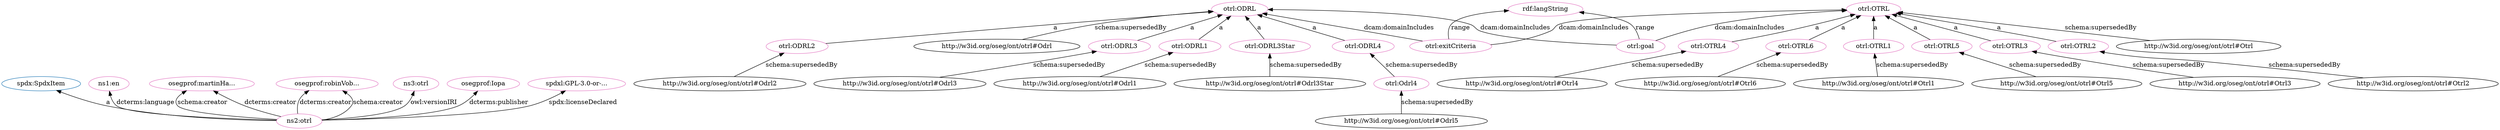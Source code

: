 digraph G {
  rankdir=BT
  node[height=.3]
"http://spdx.org/rdf/terms#SpdxItem" [fillcolor="#1f77b4" color="#1f77b4" label="spdx:SpdxItem"]
"http://w3id.org/oseg/ont/otrl#ODRL" [fillcolor="#1f77b4" color="#1f77b4" label="otrl:ODRL"]
"http://w3id.org/oseg/ont/otrl#OTRL" [fillcolor="#1f77b4" color="#1f77b4" label="otrl:OTRL"]
"http://w3id.org/oseg/ont/otrl#goal" [fillcolor="#e377c2" color="#e377c2" label="otrl:goal"]
"http://w3id.org/oseg/ont/otrl#OTRL4" [fillcolor="#e377c2" color="#e377c2" label="otrl:OTRL4"]
"http://w3id.org/oseg/ont/otrl#OTRL6" [fillcolor="#e377c2" color="#e377c2" label="otrl:OTRL6"]
"http://id.loc.gov/vocabulary/iso639-1/en" [fillcolor="#e377c2" color="#e377c2" label="ns1:en"]
"http://www.w3.org/1999/02/22-rdf-syntax-ns#langString" [fillcolor="#e377c2" color="#e377c2" label="rdf:langString"]
"http://w3id.org/oseg/ont/oseg-profiles#martinHaeuer" [fillcolor="#e377c2" color="#e377c2" label="osegprof:martinHa..."]
"http://w3id.org/oseg/ont/otrl#OTRL1" [fillcolor="#e377c2" color="#e377c2" label="otrl:OTRL1"]
"http://w3id.org/oseg/ont/otrl" [fillcolor="#e377c2" color="#e377c2" label="ns2:otrl"]
"http://w3id.org/oseg/ont/oseg-profiles#robinVobruba" [fillcolor="#e377c2" color="#e377c2" label="osegprof:robinVob..."]
"http://w3id.org/oseg/ont/otrl#Odrl4" [fillcolor="#e377c2" color="#e377c2" label="otrl:Odrl4"]
"http://w3id.org/oseg/ont/otrl#ODRL" [fillcolor="#e377c2" color="#e377c2" label="otrl:ODRL"]
"http://w3id.org/oseg/ont/otrl#ODRL3" [fillcolor="#e377c2" color="#e377c2" label="otrl:ODRL3"]
"http://w3id.org/oseg/ont/otrl#ODRL1" [fillcolor="#e377c2" color="#e377c2" label="otrl:ODRL1"]
"http://w3id.org/oseg/ont/1.1.0/otrl" [fillcolor="#e377c2" color="#e377c2" label="ns3:otrl"]
"http://w3id.org/oseg/ont/otrl#ODRL3Star" [fillcolor="#e377c2" color="#e377c2" label="otrl:ODRL3Star"]
"http://w3id.org/oseg/ont/otrl#OTRL" [fillcolor="#e377c2" color="#e377c2" label="otrl:OTRL"]
"http://w3id.org/oseg/ont/otrl#ODRL4" [fillcolor="#e377c2" color="#e377c2" label="otrl:ODRL4"]
"http://w3id.org/oseg/ont/otrl#ODRL2" [fillcolor="#e377c2" color="#e377c2" label="otrl:ODRL2"]
"http://w3id.org/oseg/ont/oseg-profiles#Iopa" [fillcolor="#e377c2" color="#e377c2" label="osegprof:Iopa"]
"http://w3id.org/oseg/ont/otrl#OTRL5" [fillcolor="#e377c2" color="#e377c2" label="otrl:OTRL5"]
"http://w3id.org/oseg/ont/otrl#OTRL3" [fillcolor="#e377c2" color="#e377c2" label="otrl:OTRL3"]
"http://spdx.org/licenses/GPL-3.0-or-later" [fillcolor="#e377c2" color="#e377c2" label="spdxl:GPL-3.0-or-..."]
"http://w3id.org/oseg/ont/otrl#exitCriteria" [fillcolor="#e377c2" color="#e377c2" label="otrl:exitCriteria"]
"http://w3id.org/oseg/ont/otrl#OTRL2" [fillcolor="#e377c2" color="#e377c2" label="otrl:OTRL2"]
  "http://w3id.org/oseg/ont/otrl#OTRL4" -> "http://w3id.org/oseg/ont/otrl#OTRL" [label="a"]
  "http://w3id.org/oseg/ont/otrl#OTRL6" -> "http://w3id.org/oseg/ont/otrl#OTRL" [label="a"]
  "http://w3id.org/oseg/ont/otrl" -> "http://id.loc.gov/vocabulary/iso639-1/en" [label="dcterms:language"]
  "http://w3id.org/oseg/ont/otrl#Otrl4" -> "http://w3id.org/oseg/ont/otrl#OTRL4" [label="schema:supersededBy"]
  "http://w3id.org/oseg/ont/otrl#goal" -> "http://www.w3.org/1999/02/22-rdf-syntax-ns#langString" [label="range"]
  "http://w3id.org/oseg/ont/otrl" -> "http://w3id.org/oseg/ont/oseg-profiles#martinHaeuer" [label="schema:creator"]
  "http://w3id.org/oseg/ont/otrl#Otrl1" -> "http://w3id.org/oseg/ont/otrl#OTRL1" [label="schema:supersededBy"]
  "http://w3id.org/oseg/ont/otrl" -> "http://spdx.org/rdf/terms#SpdxItem" [label="a"]
  "http://w3id.org/oseg/ont/otrl" -> "http://w3id.org/oseg/ont/oseg-profiles#robinVobruba" [label="dcterms:creator"]
  "http://w3id.org/oseg/ont/otrl#Odrl5" -> "http://w3id.org/oseg/ont/otrl#Odrl4" [label="schema:supersededBy"]
  "http://w3id.org/oseg/ont/otrl#Odrl" -> "http://w3id.org/oseg/ont/otrl#ODRL" [label="schema:supersededBy"]
  "http://w3id.org/oseg/ont/otrl#Odrl3" -> "http://w3id.org/oseg/ont/otrl#ODRL3" [label="schema:supersededBy"]
  "http://w3id.org/oseg/ont/otrl#exitCriteria" -> "http://w3id.org/oseg/ont/otrl#ODRL" [label="dcam:domainIncludes"]
  "http://w3id.org/oseg/ont/otrl#ODRL1" -> "http://w3id.org/oseg/ont/otrl#ODRL" [label="a"]
  "http://w3id.org/oseg/ont/otrl" -> "http://w3id.org/oseg/ont/1.1.0/otrl" [label="owl:versionIRI"]
  "http://w3id.org/oseg/ont/otrl#ODRL3Star" -> "http://w3id.org/oseg/ont/otrl#ODRL" [label="a"]
  "http://w3id.org/oseg/ont/otrl#goal" -> "http://w3id.org/oseg/ont/otrl#OTRL" [label="dcam:domainIncludes"]
  "http://w3id.org/oseg/ont/otrl#ODRL4" -> "http://w3id.org/oseg/ont/otrl#ODRL" [label="a"]
  "http://w3id.org/oseg/ont/otrl#exitCriteria" -> "http://w3id.org/oseg/ont/otrl#OTRL" [label="dcam:domainIncludes"]
  "http://w3id.org/oseg/ont/otrl#Odrl2" -> "http://w3id.org/oseg/ont/otrl#ODRL2" [label="schema:supersededBy"]
  "http://w3id.org/oseg/ont/otrl#ODRL3" -> "http://w3id.org/oseg/ont/otrl#ODRL" [label="a"]
  "http://w3id.org/oseg/ont/otrl#goal" -> "http://w3id.org/oseg/ont/otrl#ODRL" [label="dcam:domainIncludes"]
  "http://w3id.org/oseg/ont/otrl#OTRL5" -> "http://w3id.org/oseg/ont/otrl#OTRL" [label="a"]
  "http://w3id.org/oseg/ont/otrl" -> "http://w3id.org/oseg/ont/oseg-profiles#Iopa" [label="dcterms:publisher"]
  "http://w3id.org/oseg/ont/otrl#Otrl5" -> "http://w3id.org/oseg/ont/otrl#OTRL5" [label="schema:supersededBy"]
  "http://w3id.org/oseg/ont/otrl" -> "http://w3id.org/oseg/ont/oseg-profiles#martinHaeuer" [label="dcterms:creator"]
  "http://w3id.org/oseg/ont/otrl#exitCriteria" -> "http://www.w3.org/1999/02/22-rdf-syntax-ns#langString" [label="range"]
  "http://w3id.org/oseg/ont/otrl#Otrl3" -> "http://w3id.org/oseg/ont/otrl#OTRL3" [label="schema:supersededBy"]
  "http://w3id.org/oseg/ont/otrl#ODRL2" -> "http://w3id.org/oseg/ont/otrl#ODRL" [label="a"]
  "http://w3id.org/oseg/ont/otrl" -> "http://spdx.org/licenses/GPL-3.0-or-later" [label="spdx:licenseDeclared"]
  "http://w3id.org/oseg/ont/otrl" -> "http://w3id.org/oseg/ont/oseg-profiles#robinVobruba" [label="schema:creator"]
  "http://w3id.org/oseg/ont/otrl#Odrl3Star" -> "http://w3id.org/oseg/ont/otrl#ODRL3Star" [label="schema:supersededBy"]
  "http://w3id.org/oseg/ont/otrl#Odrl4" -> "http://w3id.org/oseg/ont/otrl#ODRL4" [label="schema:supersededBy"]
  "http://w3id.org/oseg/ont/otrl#Otrl" -> "http://w3id.org/oseg/ont/otrl#OTRL" [label="schema:supersededBy"]
  "http://w3id.org/oseg/ont/otrl#Otrl6" -> "http://w3id.org/oseg/ont/otrl#OTRL6" [label="schema:supersededBy"]
  "http://w3id.org/oseg/ont/otrl#OTRL2" -> "http://w3id.org/oseg/ont/otrl#OTRL" [label="a"]
  "http://w3id.org/oseg/ont/otrl#OTRL1" -> "http://w3id.org/oseg/ont/otrl#OTRL" [label="a"]
  "http://w3id.org/oseg/ont/otrl#OTRL3" -> "http://w3id.org/oseg/ont/otrl#OTRL" [label="a"]
  "http://w3id.org/oseg/ont/otrl#Odrl1" -> "http://w3id.org/oseg/ont/otrl#ODRL1" [label="schema:supersededBy"]
  "http://w3id.org/oseg/ont/otrl#Otrl2" -> "http://w3id.org/oseg/ont/otrl#OTRL2" [label="schema:supersededBy"]
}
